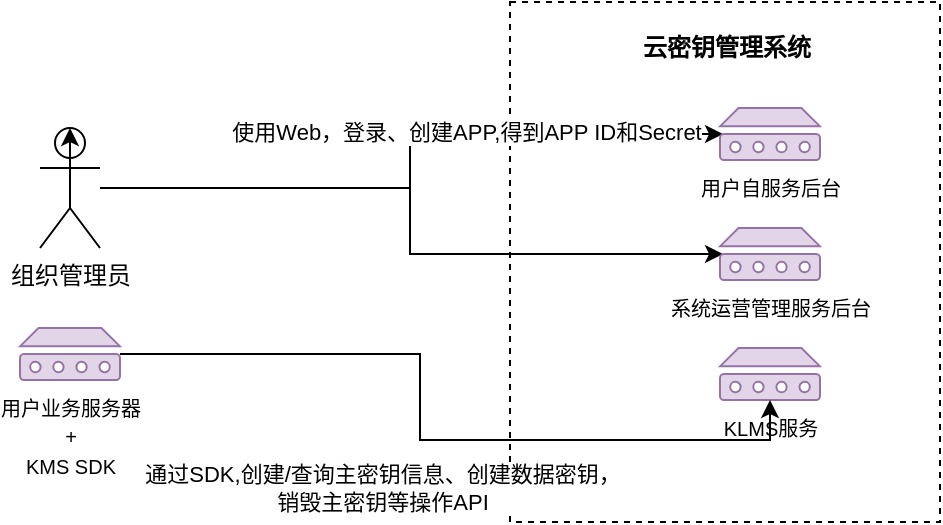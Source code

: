 <mxfile version="14.5.10" type="github">
  <diagram id="Ost19GGUzA_I3IMaP9q7" name="Page-1">
    <mxGraphModel dx="945" dy="1844" grid="1" gridSize="10" guides="1" tooltips="1" connect="1" arrows="1" fold="1" page="1" pageScale="1" pageWidth="827" pageHeight="1169" math="0" shadow="0">
      <root>
        <mxCell id="0" />
        <mxCell id="1" parent="0" />
        <mxCell id="QgCOeL-p_vlZ4WeEQOBY-1" value="" style="rounded=0;whiteSpace=wrap;html=1;dashed=1;" vertex="1" parent="1">
          <mxGeometry x="435" y="-583" width="215" height="260" as="geometry" />
        </mxCell>
        <mxCell id="QgCOeL-p_vlZ4WeEQOBY-2" style="edgeStyle=orthogonalEdgeStyle;rounded=0;orthogonalLoop=1;jettySize=auto;html=1;entryX=0.03;entryY=0.5;entryDx=0;entryDy=0;entryPerimeter=0;" edge="1" parent="1" source="QgCOeL-p_vlZ4WeEQOBY-4" target="QgCOeL-p_vlZ4WeEQOBY-5">
          <mxGeometry relative="1" as="geometry">
            <mxPoint x="420" y="-470" as="targetPoint" />
          </mxGeometry>
        </mxCell>
        <mxCell id="QgCOeL-p_vlZ4WeEQOBY-3" value="使用Web，登录、创建APP,得到APP ID和Secret" style="edgeLabel;html=1;align=center;verticalAlign=middle;resizable=0;points=[];" vertex="1" connectable="0" parent="QgCOeL-p_vlZ4WeEQOBY-2">
          <mxGeometry x="0.241" y="1" relative="1" as="geometry">
            <mxPoint as="offset" />
          </mxGeometry>
        </mxCell>
        <mxCell id="QgCOeL-p_vlZ4WeEQOBY-15" style="edgeStyle=orthogonalEdgeStyle;rounded=0;orthogonalLoop=1;jettySize=auto;html=1;entryX=0.03;entryY=0.5;entryDx=0;entryDy=0;entryPerimeter=0;" edge="1" parent="1" source="QgCOeL-p_vlZ4WeEQOBY-4" target="QgCOeL-p_vlZ4WeEQOBY-13">
          <mxGeometry relative="1" as="geometry" />
        </mxCell>
        <mxCell id="QgCOeL-p_vlZ4WeEQOBY-4" value="组织管理员" style="shape=umlActor;verticalLabelPosition=bottom;verticalAlign=top;html=1;outlineConnect=0;" vertex="1" parent="1">
          <mxGeometry x="200" y="-520" width="30" height="60" as="geometry" />
        </mxCell>
        <mxCell id="QgCOeL-p_vlZ4WeEQOBY-5" value="&lt;font size=&quot;1&quot;&gt;用户自服务后台&lt;br&gt;&lt;/font&gt;" style="aspect=fixed;pointerEvents=1;shadow=0;dashed=0;html=1;strokeColor=#9673a6;labelPosition=center;verticalLabelPosition=bottom;verticalAlign=top;align=center;fillColor=#e1d5e7;shape=mxgraph.mscae.enterprise.device" vertex="1" parent="1">
          <mxGeometry x="540" y="-530" width="50" height="26" as="geometry" />
        </mxCell>
        <mxCell id="QgCOeL-p_vlZ4WeEQOBY-6" style="edgeStyle=orthogonalEdgeStyle;rounded=0;orthogonalLoop=1;jettySize=auto;html=1;exitX=0.5;exitY=1;exitDx=0;exitDy=0;exitPerimeter=0;" edge="1" parent="1" source="QgCOeL-p_vlZ4WeEQOBY-5" target="QgCOeL-p_vlZ4WeEQOBY-5">
          <mxGeometry relative="1" as="geometry" />
        </mxCell>
        <mxCell id="QgCOeL-p_vlZ4WeEQOBY-7" value="&lt;span style=&quot;font-size: 12px&quot;&gt;云密钥管理系统&lt;/span&gt;" style="text;strokeColor=none;fillColor=none;html=1;fontSize=24;fontStyle=1;verticalAlign=middle;align=center;dashed=1;" vertex="1" parent="1">
          <mxGeometry x="462.5" y="-584" width="160" height="40" as="geometry" />
        </mxCell>
        <mxCell id="QgCOeL-p_vlZ4WeEQOBY-8" value="&lt;font size=&quot;1&quot;&gt;KLMS服务&lt;br&gt;&lt;/font&gt;" style="aspect=fixed;pointerEvents=1;shadow=0;dashed=0;html=1;strokeColor=#9673a6;labelPosition=center;verticalLabelPosition=bottom;verticalAlign=top;align=center;fillColor=#e1d5e7;shape=mxgraph.mscae.enterprise.device" vertex="1" parent="1">
          <mxGeometry x="540" y="-410" width="50" height="26" as="geometry" />
        </mxCell>
        <mxCell id="QgCOeL-p_vlZ4WeEQOBY-9" style="edgeStyle=orthogonalEdgeStyle;rounded=0;orthogonalLoop=1;jettySize=auto;html=1;entryX=0.5;entryY=1;entryDx=0;entryDy=0;entryPerimeter=0;" edge="1" parent="1" source="QgCOeL-p_vlZ4WeEQOBY-11" target="QgCOeL-p_vlZ4WeEQOBY-8">
          <mxGeometry relative="1" as="geometry" />
        </mxCell>
        <mxCell id="QgCOeL-p_vlZ4WeEQOBY-10" value="通过SDK,创建/查询主密钥信息、创建数据密钥，&lt;br&gt;销毁主密钥等操作API" style="edgeLabel;html=1;align=center;verticalAlign=middle;resizable=0;points=[];" vertex="1" connectable="0" parent="QgCOeL-p_vlZ4WeEQOBY-9">
          <mxGeometry x="0.035" y="4" relative="1" as="geometry">
            <mxPoint x="-27" y="28" as="offset" />
          </mxGeometry>
        </mxCell>
        <mxCell id="QgCOeL-p_vlZ4WeEQOBY-11" value="&lt;font size=&quot;1&quot;&gt;用户业务服务器&lt;br&gt;+&lt;br&gt;KMS SDK&lt;br&gt;&lt;/font&gt;" style="aspect=fixed;pointerEvents=1;shadow=0;dashed=0;html=1;strokeColor=#9673a6;labelPosition=center;verticalLabelPosition=bottom;verticalAlign=top;align=center;fillColor=#e1d5e7;shape=mxgraph.mscae.enterprise.device" vertex="1" parent="1">
          <mxGeometry x="190" y="-420" width="50" height="26" as="geometry" />
        </mxCell>
        <mxCell id="QgCOeL-p_vlZ4WeEQOBY-12" style="edgeStyle=orthogonalEdgeStyle;rounded=0;orthogonalLoop=1;jettySize=auto;html=1;exitX=0.5;exitY=0.5;exitDx=0;exitDy=0;exitPerimeter=0;entryX=0.5;entryY=0;entryDx=0;entryDy=0;entryPerimeter=0;" edge="1" parent="1" source="QgCOeL-p_vlZ4WeEQOBY-4" target="QgCOeL-p_vlZ4WeEQOBY-4">
          <mxGeometry relative="1" as="geometry" />
        </mxCell>
        <mxCell id="QgCOeL-p_vlZ4WeEQOBY-13" value="&lt;font size=&quot;1&quot;&gt;系统运营管理服务后台&lt;br&gt;&lt;/font&gt;" style="aspect=fixed;pointerEvents=1;shadow=0;dashed=0;html=1;strokeColor=#9673a6;labelPosition=center;verticalLabelPosition=bottom;verticalAlign=top;align=center;fillColor=#e1d5e7;shape=mxgraph.mscae.enterprise.device" vertex="1" parent="1">
          <mxGeometry x="540" y="-470" width="50" height="26" as="geometry" />
        </mxCell>
      </root>
    </mxGraphModel>
  </diagram>
</mxfile>
